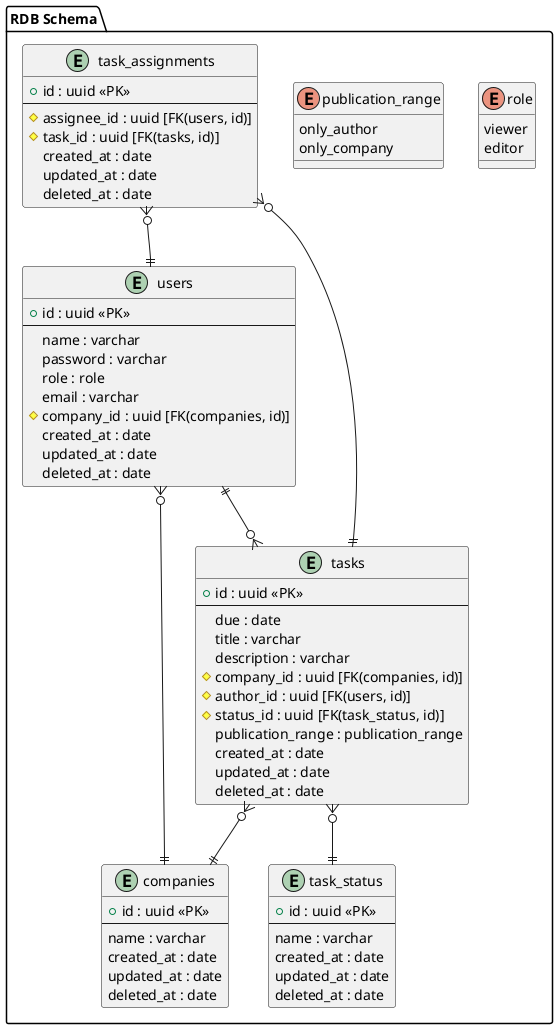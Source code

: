 @startuml todo

package "RDB Schema" {

  enum "role" {
    viewer
    editor
  }

  enum "publication_range" {
    only_author
    only_company
  }

  entity "companies" {
    + id : uuid <<PK>>
    ---
    name : varchar
    created_at : date
    updated_at : date
    deleted_at : date
  }

  entity "users" {
    + id : uuid <<PK>>
    ---
    name : varchar
    password : varchar
    role : role
    email : varchar
    # company_id : uuid [FK(companies, id)]
    created_at : date
    updated_at : date
    deleted_at : date
  }

  entity "task_assignments" {
    + id : uuid <<PK>>
    ---
    # assignee_id : uuid [FK(users, id)]
    # task_id : uuid [FK(tasks, id)]
    created_at : date
    updated_at : date
    deleted_at : date
  }

  entity "task_status" {
    + id : uuid <<PK>>
    ---
    name : varchar
    created_at : date
    updated_at : date
    deleted_at : date
  }

  entity "tasks" {
    + id : uuid <<PK>>
    ---
    due : date
    title : varchar
    description : varchar
    # company_id : uuid [FK(companies, id)]
    # author_id : uuid [FK(users, id)]
    # status_id : uuid [FK(task_status, id)]
    publication_range : publication_range
    created_at : date
    updated_at : date
    deleted_at : date
  }

  users }o--|| companies
  tasks }o--|| companies
  tasks }o--|| task_status
  users ||--o{ tasks
  task_assignments }o--|| users
  task_assignments }o--|| tasks
}

@enduml
